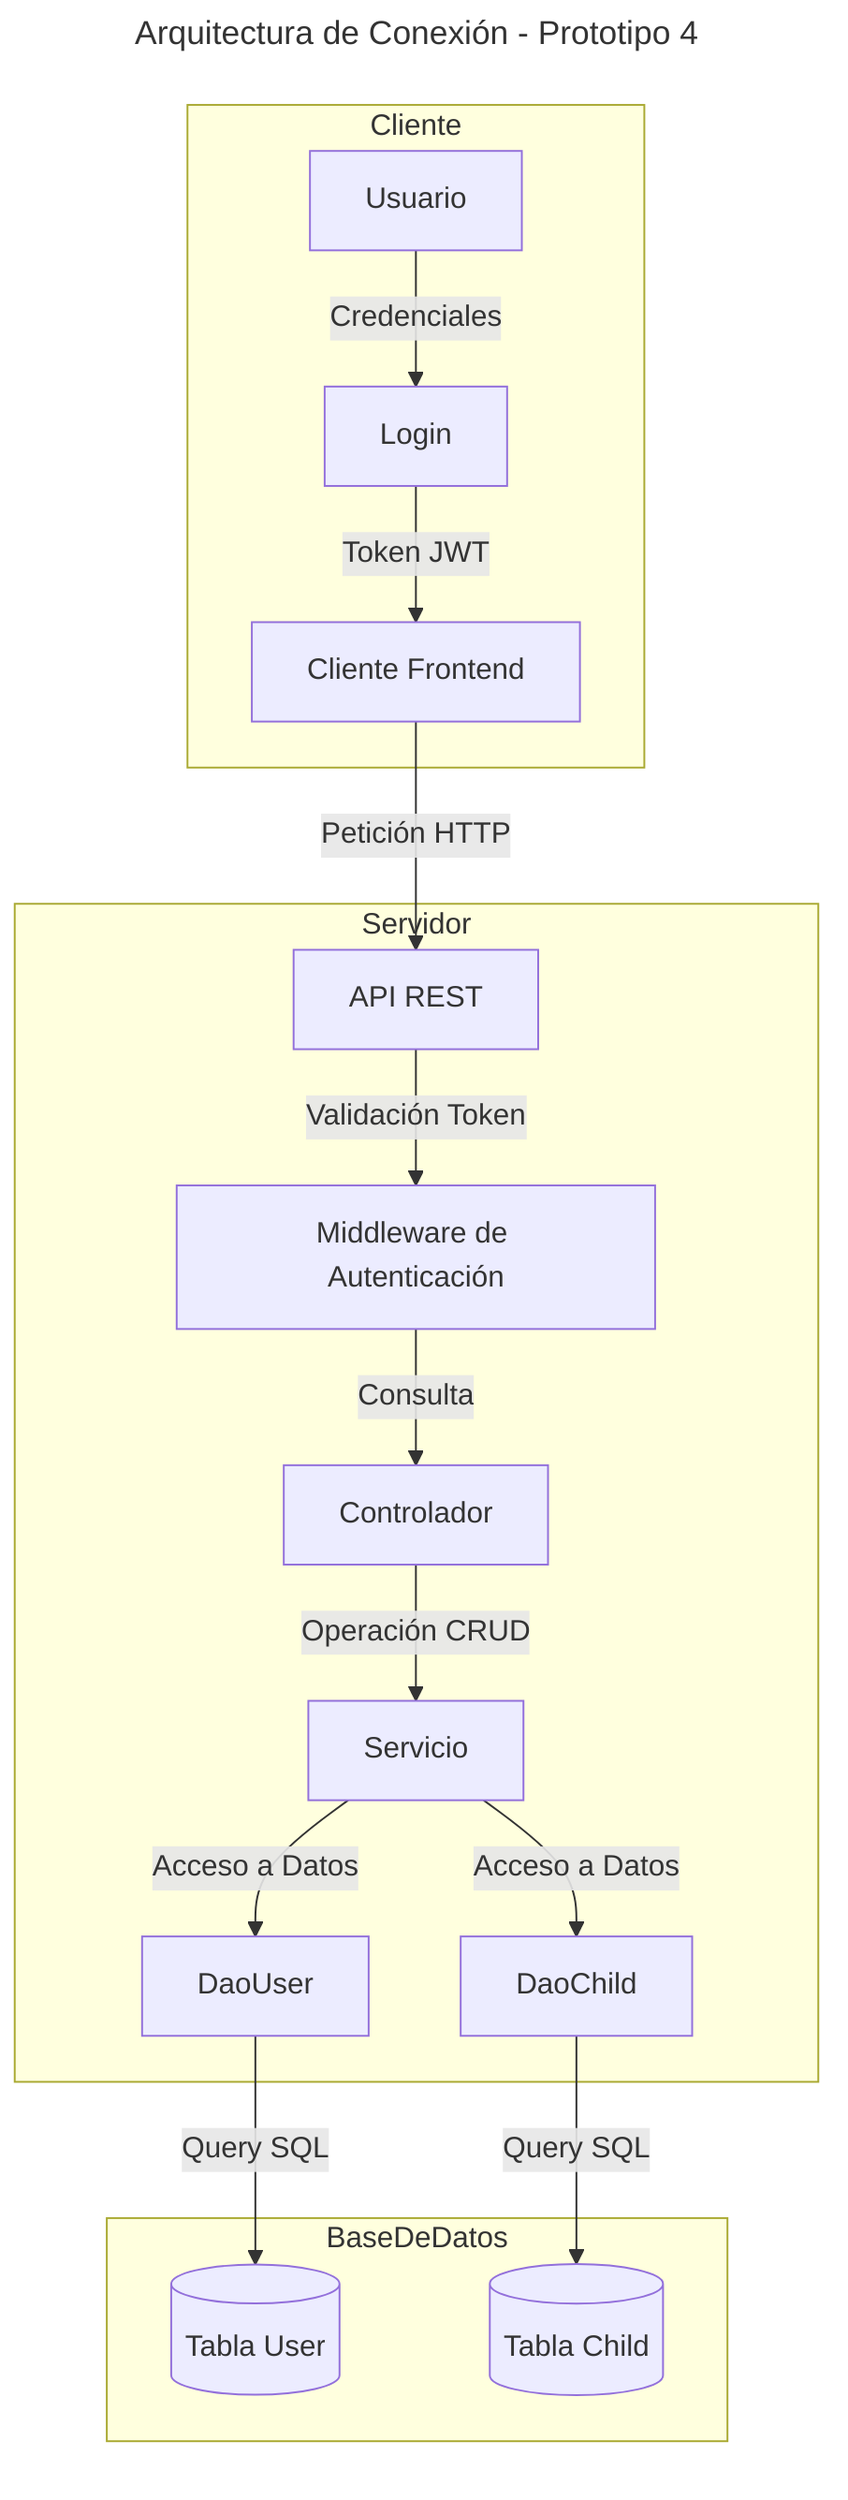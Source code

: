 ---
title: Arquitectura de Conexión - Prototipo 4
---

graph TD
    subgraph Cliente
        A[Usuario] -->|Credenciales| B[Login]
        B -->|Token JWT| C[Cliente Frontend]
    end

    subgraph Servidor
        C -->|Petición HTTP| D[API REST]
        D -->|Validación Token| E[Middleware de Autenticación]
        E -->|Consulta| F[Controlador]
        F -->|Operación CRUD| G[Servicio]
        G -->|Acceso a Datos| H[DaoUser]
        G -->|Acceso a Datos| I[DaoChild]
    end

    subgraph BaseDeDatos
        H -->|Query SQL| J[(Tabla User)]
        I -->|Query SQL| K[(Tabla Child)]
    end